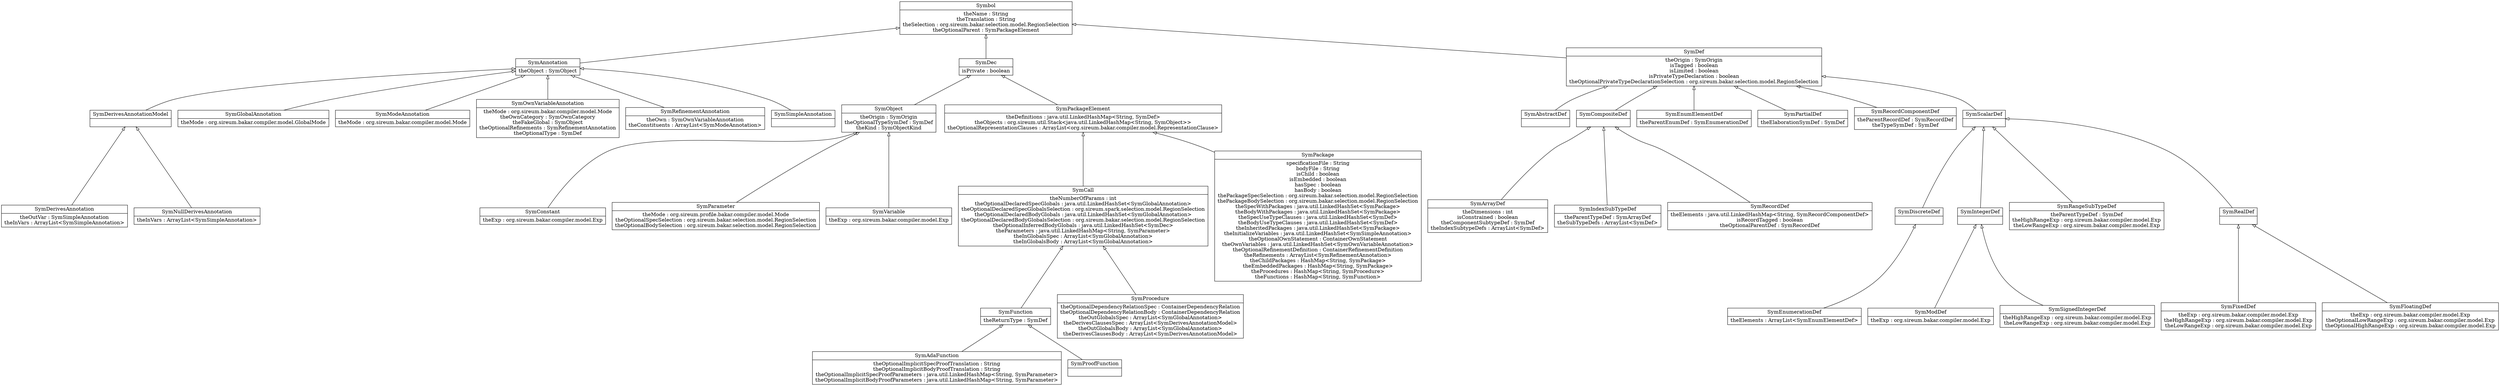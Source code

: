 digraph G {
  rankdir=BT
  node [shape=record]
  edge [arrowhead=onormal]
  "Symbol" [label="{Symbol|theName : String\ntheTranslation : String\ntheSelection : org.sireum.bakar.selection.model.RegionSelection\ntheOptionalParent : SymPackageElement}"]
  "SymAnnotation" [label="{SymAnnotation|theObject : SymObject}"]
  "SymAnnotation" -> "Symbol"
  "SymDerivesAnnotationModel" [label="{SymDerivesAnnotationModel|}"]
  "SymDerivesAnnotationModel" -> "SymAnnotation"
  "SymDerivesAnnotation" [label="{SymDerivesAnnotation|theOutVar : SymSimpleAnnotation\ntheInVars : ArrayList\<SymSimpleAnnotation\>}"]
  "SymDerivesAnnotation" -> "SymDerivesAnnotationModel"
  "SymNullDerivesAnnotation" [label="{SymNullDerivesAnnotation|theInVars : ArrayList\<SymSimpleAnnotation\>}"]
  "SymNullDerivesAnnotation" -> "SymDerivesAnnotationModel"
  "SymGlobalAnnotation" [label="{SymGlobalAnnotation|theMode : org.sireum.bakar.compiler.model.GlobalMode}"]
  "SymGlobalAnnotation" -> "SymAnnotation"
  "SymModeAnnotation" [label="{SymModeAnnotation|theMode : org.sireum.bakar.compiler.model.Mode}"]
  "SymModeAnnotation" -> "SymAnnotation"
  "SymOwnVariableAnnotation" [label="{SymOwnVariableAnnotation|theMode : org.sireum.bakar.compiler.model.Mode\ntheOwnCategory : SymOwnCategory\ntheFakeGlobal : SymObject\ntheOptionalRefinements : SymRefinementAnnotation\ntheOptionalType : SymDef}"]
  "SymOwnVariableAnnotation" -> "SymAnnotation"
  "SymRefinementAnnotation" [label="{SymRefinementAnnotation|theOwn : SymOwnVariableAnnotation\ntheConstituents : ArrayList\<SymModeAnnotation\>}"]
  "SymRefinementAnnotation" -> "SymAnnotation"
  "SymSimpleAnnotation" [label="{SymSimpleAnnotation|}"]
  "SymSimpleAnnotation" -> "SymAnnotation"
  "SymDec" [label="{SymDec|isPrivate : boolean}"]
  "SymDec" -> "Symbol"
  "SymObject" [label="{SymObject|theOrigin : SymOrigin\ntheOptionalTypeSymDef : SymDef\ntheKind : SymObjectKind}"]
  "SymObject" -> "SymDec"
  "SymConstant" [label="{SymConstant|theExp : org.sireum.bakar.compiler.model.Exp}"]
  "SymConstant" -> "SymObject"
  "SymParameter" [label="{SymParameter|theMode : org.sireum.profile.bakar.compiler.model.Mode\ntheOptionalSpecSelection : org.sireum.bakar.selection.model.RegionSelection\ntheOptionalBodySelection : org.sireum.bakar.selection.model.RegionSelection}"]
  "SymParameter" -> "SymObject"
  "SymVariable" [label="{SymVariable|theExp : org.sireum.bakar.compiler.model.Exp}"]
  "SymVariable" -> "SymObject"
  "SymPackageElement" [label="{SymPackageElement|theDefinitions : java.util.LinkedHashMap\<String, SymDef\>\ntheObjects : org.sireum.util.Stack\<java.util.LinkedHashMap\<String, SymObject\>\>\ntheOptionalRepresentationClauses : ArrayList\<org.sireum.bakar.compiler.model.RepresentationClause\>}"]
  "SymPackageElement" -> "SymDec"
  "SymCall" [label="{SymCall|theNumberOfParams : int\ntheOptionalDeclaredSpecGlobals : java.util.LinkedHashSet\<SymGlobalAnnotation\>\ntheOptionalDeclaredSpecGlobalsSelection : org.sireum.spark.selection.model.RegionSelection\ntheOptionalDeclaredBodyGlobals : java.util.LinkedHashSet\<SymGlobalAnnotation\>\ntheOptionalDeclaredBodyGlobalsSelection : org.sireum.bakar.selection.model.RegionSelection\ntheOptionalInferredBodyGlobals : java.util.LinkedHashSet\<SymDec\>\ntheParameters : java.util.LinkedHashMap\<String, SymParameter\>\ntheInGlobalsSpec : ArrayList\<SymGlobalAnnotation\>\ntheInGlobalsBody : ArrayList\<SymGlobalAnnotation\>}"]
  "SymCall" -> "SymPackageElement"
  "SymFunction" [label="{SymFunction|theReturnType : SymDef}"]
  "SymFunction" -> "SymCall"
  "SymAdaFunction" [label="{SymAdaFunction|theOptionalImplicitSpecProofTranslation : String\ntheOptionalImplicitBodyProofTranslation : String\ntheOptionalImplicitSpecProofParameters : java.util.LinkedHashMap\<String, SymParameter\>\ntheOptionalImplicitBodyProofParameters : java.util.LinkedHashMap\<String, SymParameter\>}"]
  "SymAdaFunction" -> "SymFunction"
  "SymProofFunction" [label="{SymProofFunction|}"]
  "SymProofFunction" -> "SymFunction"
  "SymProcedure" [label="{SymProcedure|theOptionalDependencyRelationSpec : ContainerDependencyRelation\ntheOptionalDependencyRelationBody : ContainerDependencyRelation\ntheOutGlobalsSpec : ArrayList\<SymGlobalAnnotation\>\ntheDerivesClausesSpec : ArrayList\<SymDerivesAnnotationModel\>\ntheOutGlobalsBody : ArrayList\<SymGlobalAnnotation\>\ntheDerivesClausesBody : ArrayList\<SymDerivesAnnotationModel\>}"]
  "SymProcedure" -> "SymCall"
  "SymPackage" [label="{SymPackage|specificationFile : String\nbodyFile : String\nisChild : boolean\nisEmbedded : boolean\nhasSpec : boolean\nhasBody : boolean\nthePackageSpecSelection : org.sireum.bakar.selection.model.RegionSelection\nthePackageBodySelection : org.sireum.bakar.selection.model.RegionSelection\ntheSpecWithPackages : java.util.LinkedHashSet\<SymPackage\>\ntheBodyWithPackages : java.util.LinkedHashSet\<SymPackage\>\ntheSpecUseTypeClauses : java.util.LinkedHashSet\<SymDef\>\ntheBodyUseTypeClauses : java.util.LinkedHashSet\<SymDef\>\ntheInheritedPackages : java.util.LinkedHashSet\<SymPackage\>\ntheInitializeVariables : java.util.LinkedHashSet\<SymSimpleAnnotation\>\ntheOptionalOwnStatement : ContainerOwnStatement\ntheOwnVariables : java.util.LinkedHashSet\<SymOwnVariableAnnotation\>\ntheOptionalRefinementDefinition : ContainerRefinementDefinition\ntheRefinements : ArrayList\<SymRefinementAnnotation\>\ntheChildPackages : HashMap\<String, SymPackage\>\ntheEmbeddedPackages : HashMap\<String, SymPackage\>\ntheProcedures : HashMap\<String, SymProcedure\>\ntheFunctions : HashMap\<String, SymFunction\>}"]
  "SymPackage" -> "SymPackageElement"
  "SymDef" [label="{SymDef|theOrigin : SymOrigin\nisTagged : boolean\nisLimited : boolean\nisPrivateTypeDeclaration : boolean\ntheOptionalPrivateTypeDeclarationSelection : org.sireum.bakar.selection.model.RegionSelection}"]
  "SymDef" -> "Symbol"
  "SymAbstractDef" [label="{SymAbstractDef|}"]
  "SymAbstractDef" -> "SymDef"
  "SymCompositeDef" [label="{SymCompositeDef|}"]
  "SymCompositeDef" -> "SymDef"
  "SymArrayDef" [label="{SymArrayDef|theDimensions : int\nisConstrained : boolean\ntheComponentSubtypeDef : SymDef\ntheIndexSubtypeDefs : ArrayList\<SymDef\>}"]
  "SymArrayDef" -> "SymCompositeDef"
  "SymIndexSubTypeDef" [label="{SymIndexSubTypeDef|theParentTypeDef : SymArrayDef\ntheSubTypeDefs : ArrayList\<SymDef\>}"]
  "SymIndexSubTypeDef" -> "SymCompositeDef"
  "SymRecordDef" [label="{SymRecordDef|theElements : java.util.LinkedHashMap\<String, SymRecordComponentDef\>\nisRecordTagged : boolean\ntheOptionalParentDef : SymRecordDef}"]
  "SymRecordDef" -> "SymCompositeDef"
  "SymEnumElementDef" [label="{SymEnumElementDef|theParentEnumDef : SymEnumerationDef}"]
  "SymEnumElementDef" -> "SymDef"
  "SymPartialDef" [label="{SymPartialDef|theElaborationSymDef : SymDef}"]
  "SymPartialDef" -> "SymDef"
  "SymRecordComponentDef" [label="{SymRecordComponentDef|theParentRecordDef : SymRecordDef\ntheTypeSymDef : SymDef}"]
  "SymRecordComponentDef" -> "SymDef"
  "SymScalarDef" [label="{SymScalarDef|}"]
  "SymScalarDef" -> "SymDef"
  "SymDiscreteDef" [label="{SymDiscreteDef|}"]
  "SymDiscreteDef" -> "SymScalarDef"
  "SymEnumerationDef" [label="{SymEnumerationDef|theElements : ArrayList\<SymEnumElementDef\>}"]
  "SymEnumerationDef" -> "SymDiscreteDef"
  "SymIntegerDef" [label="{SymIntegerDef|}"]
  "SymIntegerDef" -> "SymScalarDef"
  "SymModDef" [label="{SymModDef|theExp : org.sireum.bakar.compiler.model.Exp}"]
  "SymModDef" -> "SymIntegerDef"
  "SymSignedIntegerDef" [label="{SymSignedIntegerDef|theHighRangeExp : org.sireum.bakar.compiler.model.Exp\ntheLowRangeExp : org.sireum.bakar.compiler.model.Exp}"]
  "SymSignedIntegerDef" -> "SymIntegerDef"
  "SymRangeSubTypeDef" [label="{SymRangeSubTypeDef|theParentTypeDef : SymDef\ntheHighRangeExp : org.sireum.bakar.compiler.model.Exp\ntheLowRangeExp : org.sireum.bakar.compiler.model.Exp}"]
  "SymRangeSubTypeDef" -> "SymScalarDef"
  "SymRealDef" [label="{SymRealDef|}"]
  "SymRealDef" -> "SymScalarDef"
  "SymFixedDef" [label="{SymFixedDef|theExp : org.sireum.bakar.compiler.model.Exp\ntheHighRangeExp : org.sireum.bakar.compiler.model.Exp\ntheLowRangeExp : org.sireum.bakar.compiler.model.Exp}"]
  "SymFixedDef" -> "SymRealDef"
  "SymFloatingDef" [label="{SymFloatingDef|theExp : org.sireum.bakar.compiler.model.Exp\ntheOptionalLowRangeExp : org.sireum.bakar.compiler.model.Exp\ntheOptionalHighRangeExp : org.sireum.bakar.compiler.model.Exp}"]
  "SymFloatingDef" -> "SymRealDef"
}
